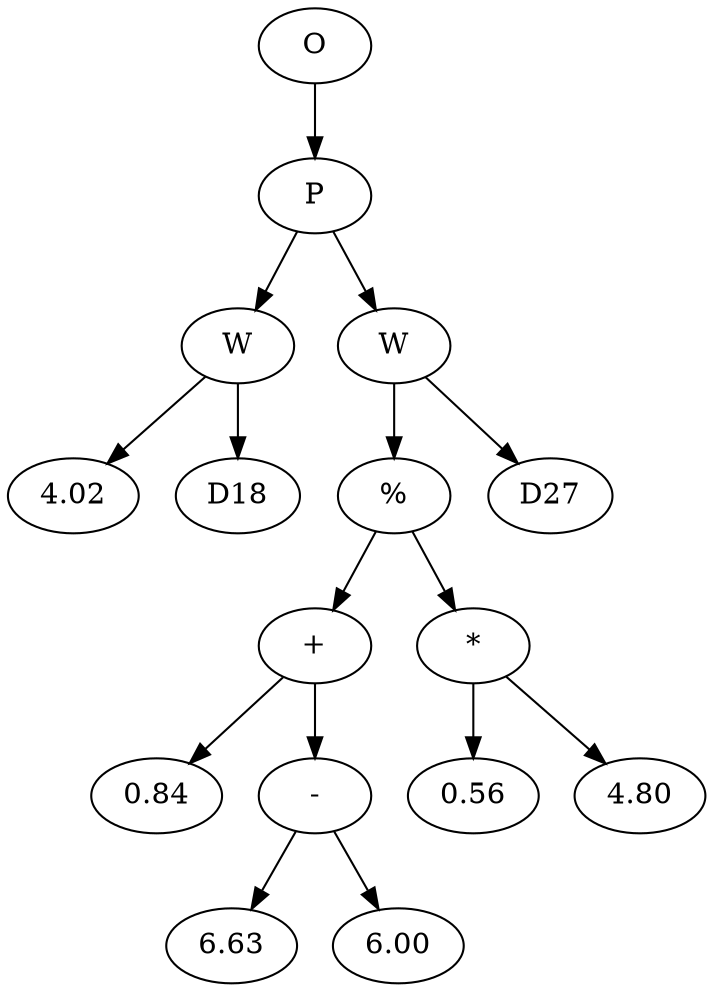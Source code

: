 // Tree
digraph {
	5642983 [label=O]
	5642984 [label=P]
	5642983 -> 5642984
	5642985 [label=W]
	5642984 -> 5642985
	5642986 [label=4.02]
	5642985 -> 5642986
	5642987 [label=D18]
	5642985 -> 5642987
	5642988 [label=W]
	5642984 -> 5642988
	5642989 [label="%"]
	5642988 -> 5642989
	5642990 [label="+"]
	5642989 -> 5642990
	5642991 [label=0.84]
	5642990 -> 5642991
	5642992 [label="-"]
	5642990 -> 5642992
	5642993 [label=6.63]
	5642992 -> 5642993
	5642994 [label=6.00]
	5642992 -> 5642994
	5642995 [label="*"]
	5642989 -> 5642995
	5642996 [label=0.56]
	5642995 -> 5642996
	5642997 [label=4.80]
	5642995 -> 5642997
	5642998 [label=D27]
	5642988 -> 5642998
}
